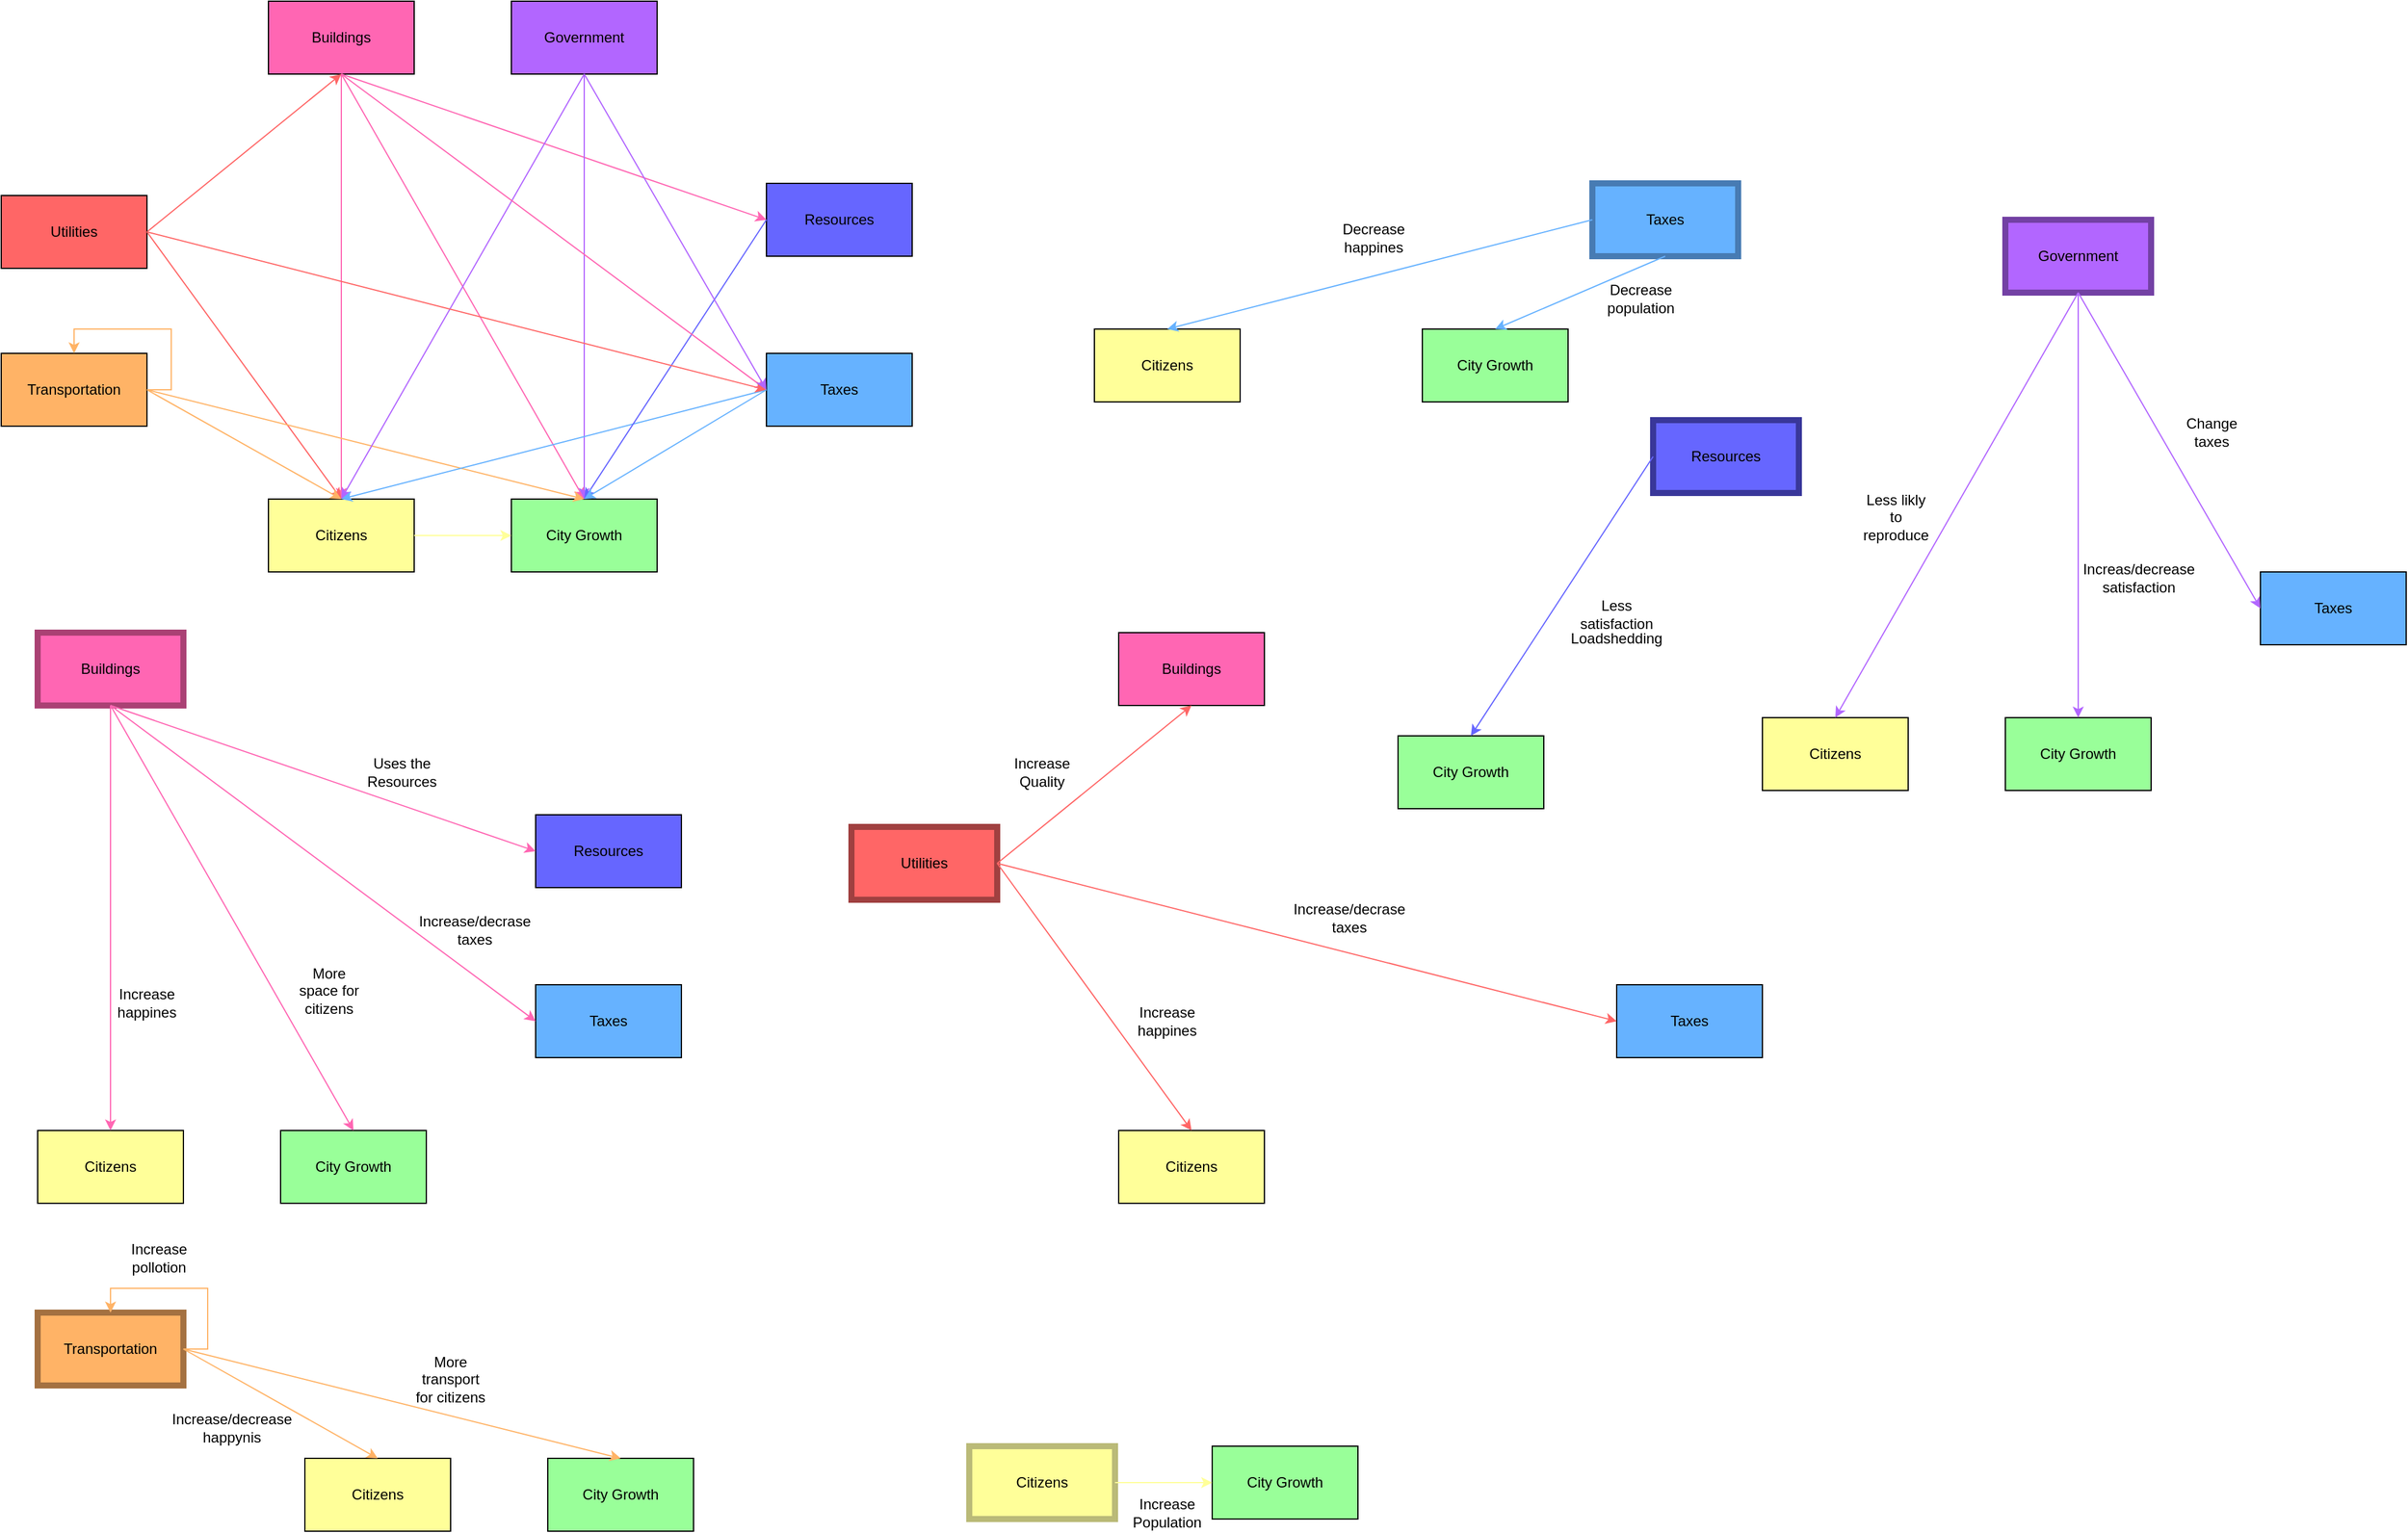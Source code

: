 <mxfile version="24.7.17">
  <diagram name="Page-1" id="636oZICBVM6LJ7hPDtU_">
    <mxGraphModel dx="1750" dy="1035" grid="1" gridSize="10" guides="1" tooltips="1" connect="1" arrows="1" fold="1" page="1" pageScale="1" pageWidth="827" pageHeight="1169" background="none" math="0" shadow="0">
      <root>
        <mxCell id="0" />
        <mxCell id="1" parent="0" />
        <mxCell id="dTvH-lz1cDs44laXhShT-1" value="Buildings" style="rounded=0;whiteSpace=wrap;html=1;fillColor=#FF66B3;fontColor=#000000;strokeColor=#000000;" vertex="1" parent="1">
          <mxGeometry x="250" y="80" width="120" height="60" as="geometry" />
        </mxCell>
        <mxCell id="dTvH-lz1cDs44laXhShT-2" value="Utilities" style="rounded=0;whiteSpace=wrap;html=1;fillColor=#FF6666;fontColor=#000000;strokeColor=#000000;" vertex="1" parent="1">
          <mxGeometry x="30" y="240" width="120" height="60" as="geometry" />
        </mxCell>
        <mxCell id="dTvH-lz1cDs44laXhShT-3" value="Transportation" style="rounded=0;whiteSpace=wrap;html=1;fillColor=#FFB366;fontColor=#000000;strokeColor=#000000;" vertex="1" parent="1">
          <mxGeometry x="30" y="370" width="120" height="60" as="geometry" />
        </mxCell>
        <mxCell id="dTvH-lz1cDs44laXhShT-4" value="Citizens" style="rounded=0;whiteSpace=wrap;html=1;fillColor=#FFFF99;fontColor=#000000;strokeColor=#000000;" vertex="1" parent="1">
          <mxGeometry x="250" y="490" width="120" height="60" as="geometry" />
        </mxCell>
        <mxCell id="dTvH-lz1cDs44laXhShT-5" value="Government" style="rounded=0;whiteSpace=wrap;html=1;fontColor=#000000;fillColor=#B266FF;strokeColor=#000000;" vertex="1" parent="1">
          <mxGeometry x="450" y="80" width="120" height="60" as="geometry" />
        </mxCell>
        <mxCell id="dTvH-lz1cDs44laXhShT-6" value="Resources" style="rounded=0;whiteSpace=wrap;html=1;fontColor=#000000;fillColor=#6666FF;strokeColor=#000000;" vertex="1" parent="1">
          <mxGeometry x="660" y="230" width="120" height="60" as="geometry" />
        </mxCell>
        <mxCell id="dTvH-lz1cDs44laXhShT-7" value="Taxes" style="rounded=0;whiteSpace=wrap;html=1;fontColor=#000000;fillColor=#66B2FF;strokeColor=#000000;" vertex="1" parent="1">
          <mxGeometry x="660" y="370" width="120" height="60" as="geometry" />
        </mxCell>
        <mxCell id="dTvH-lz1cDs44laXhShT-8" value="City Growth" style="rounded=0;whiteSpace=wrap;html=1;fontColor=#000000;fillColor=#99FF99;strokeColor=#000000;" vertex="1" parent="1">
          <mxGeometry x="450" y="490" width="120" height="60" as="geometry" />
        </mxCell>
        <mxCell id="dTvH-lz1cDs44laXhShT-9" value="" style="endArrow=classic;html=1;rounded=0;exitX=0.5;exitY=1;exitDx=0;exitDy=0;entryX=0.5;entryY=0;entryDx=0;entryDy=0;fillColor=#FF66B3;strokeColor=#FF66B3;" edge="1" parent="1" source="dTvH-lz1cDs44laXhShT-1" target="dTvH-lz1cDs44laXhShT-4">
          <mxGeometry width="50" height="50" relative="1" as="geometry">
            <mxPoint x="410" y="370" as="sourcePoint" />
            <mxPoint x="460" y="320" as="targetPoint" />
          </mxGeometry>
        </mxCell>
        <mxCell id="dTvH-lz1cDs44laXhShT-10" value="" style="endArrow=classic;html=1;rounded=0;exitX=0.5;exitY=1;exitDx=0;exitDy=0;entryX=0.5;entryY=0;entryDx=0;entryDy=0;fillColor=#FF66B3;strokeColor=#FF66B3;" edge="1" parent="1" source="dTvH-lz1cDs44laXhShT-1" target="dTvH-lz1cDs44laXhShT-8">
          <mxGeometry relative="1" as="geometry">
            <mxPoint x="380" y="350" as="sourcePoint" />
            <mxPoint x="480" y="350" as="targetPoint" />
          </mxGeometry>
        </mxCell>
        <mxCell id="dTvH-lz1cDs44laXhShT-12" value="" style="endArrow=classic;html=1;rounded=0;exitX=0.5;exitY=1;exitDx=0;exitDy=0;entryX=0;entryY=0.5;entryDx=0;entryDy=0;fillColor=#FF66B3;strokeColor=#FF66B3;" edge="1" parent="1" source="dTvH-lz1cDs44laXhShT-1" target="dTvH-lz1cDs44laXhShT-6">
          <mxGeometry width="50" height="50" relative="1" as="geometry">
            <mxPoint x="490" y="370" as="sourcePoint" />
            <mxPoint x="540" y="320" as="targetPoint" />
          </mxGeometry>
        </mxCell>
        <mxCell id="dTvH-lz1cDs44laXhShT-13" value="" style="endArrow=classic;html=1;rounded=0;exitX=1;exitY=0.5;exitDx=0;exitDy=0;entryX=0.5;entryY=1;entryDx=0;entryDy=0;strokeColor=#FF6666;" edge="1" parent="1" source="dTvH-lz1cDs44laXhShT-2" target="dTvH-lz1cDs44laXhShT-1">
          <mxGeometry width="50" height="50" relative="1" as="geometry">
            <mxPoint x="320" y="370" as="sourcePoint" />
            <mxPoint x="370" y="320" as="targetPoint" />
          </mxGeometry>
        </mxCell>
        <mxCell id="dTvH-lz1cDs44laXhShT-14" value="" style="endArrow=classic;html=1;rounded=0;exitX=1;exitY=0.5;exitDx=0;exitDy=0;entryX=0.5;entryY=0;entryDx=0;entryDy=0;strokeColor=#FF6666;" edge="1" parent="1" source="dTvH-lz1cDs44laXhShT-2" target="dTvH-lz1cDs44laXhShT-4">
          <mxGeometry width="50" height="50" relative="1" as="geometry">
            <mxPoint x="320" y="370" as="sourcePoint" />
            <mxPoint x="370" y="320" as="targetPoint" />
          </mxGeometry>
        </mxCell>
        <mxCell id="dTvH-lz1cDs44laXhShT-15" value="" style="endArrow=classic;html=1;rounded=0;exitX=1;exitY=0.5;exitDx=0;exitDy=0;entryX=0.5;entryY=0;entryDx=0;entryDy=0;fillColor=#FFB366;strokeColor=#FFB366;" edge="1" parent="1" source="dTvH-lz1cDs44laXhShT-3" target="dTvH-lz1cDs44laXhShT-8">
          <mxGeometry width="50" height="50" relative="1" as="geometry">
            <mxPoint x="320" y="370" as="sourcePoint" />
            <mxPoint x="370" y="320" as="targetPoint" />
          </mxGeometry>
        </mxCell>
        <mxCell id="dTvH-lz1cDs44laXhShT-16" value="" style="endArrow=classic;html=1;rounded=0;exitX=1;exitY=0.5;exitDx=0;exitDy=0;entryX=0.5;entryY=0;entryDx=0;entryDy=0;fillColor=#FFB366;strokeColor=#FFB366;" edge="1" parent="1" source="dTvH-lz1cDs44laXhShT-3" target="dTvH-lz1cDs44laXhShT-4">
          <mxGeometry width="50" height="50" relative="1" as="geometry">
            <mxPoint x="320" y="370" as="sourcePoint" />
            <mxPoint x="370" y="320" as="targetPoint" />
          </mxGeometry>
        </mxCell>
        <mxCell id="dTvH-lz1cDs44laXhShT-17" value="" style="endArrow=classic;html=1;rounded=0;entryX=0.5;entryY=0;entryDx=0;entryDy=0;exitX=1;exitY=0.5;exitDx=0;exitDy=0;fillColor=#FFB366;strokeColor=#FFB366;" edge="1" parent="1" source="dTvH-lz1cDs44laXhShT-3" target="dTvH-lz1cDs44laXhShT-3">
          <mxGeometry width="50" height="50" relative="1" as="geometry">
            <mxPoint x="150" y="410" as="sourcePoint" />
            <mxPoint x="80" y="370" as="targetPoint" />
            <Array as="points">
              <mxPoint x="170" y="400" />
              <mxPoint x="170" y="350" />
              <mxPoint x="90" y="350" />
            </Array>
          </mxGeometry>
        </mxCell>
        <mxCell id="dTvH-lz1cDs44laXhShT-18" value="" style="endArrow=classic;html=1;rounded=0;exitX=0.5;exitY=1;exitDx=0;exitDy=0;entryX=0.5;entryY=0;entryDx=0;entryDy=0;fillColor=#B266FF;strokeColor=#B266FF;" edge="1" parent="1" source="dTvH-lz1cDs44laXhShT-5" target="dTvH-lz1cDs44laXhShT-4">
          <mxGeometry width="50" height="50" relative="1" as="geometry">
            <mxPoint x="460" y="360" as="sourcePoint" />
            <mxPoint x="510" y="310" as="targetPoint" />
          </mxGeometry>
        </mxCell>
        <mxCell id="dTvH-lz1cDs44laXhShT-19" value="" style="endArrow=classic;html=1;rounded=0;exitX=0.5;exitY=1;exitDx=0;exitDy=0;entryX=0.5;entryY=0;entryDx=0;entryDy=0;fillColor=#B266FF;strokeColor=#B266FF;" edge="1" parent="1" source="dTvH-lz1cDs44laXhShT-5" target="dTvH-lz1cDs44laXhShT-8">
          <mxGeometry width="50" height="50" relative="1" as="geometry">
            <mxPoint x="460" y="360" as="sourcePoint" />
            <mxPoint x="510" y="310" as="targetPoint" />
          </mxGeometry>
        </mxCell>
        <mxCell id="dTvH-lz1cDs44laXhShT-20" value="" style="endArrow=classic;html=1;rounded=0;exitX=0;exitY=0.5;exitDx=0;exitDy=0;entryX=0.5;entryY=0;entryDx=0;entryDy=0;fillColor=#66B2FF;strokeColor=#66B2FF;" edge="1" parent="1" source="dTvH-lz1cDs44laXhShT-7" target="dTvH-lz1cDs44laXhShT-4">
          <mxGeometry width="50" height="50" relative="1" as="geometry">
            <mxPoint x="460" y="360" as="sourcePoint" />
            <mxPoint x="510" y="310" as="targetPoint" />
          </mxGeometry>
        </mxCell>
        <mxCell id="dTvH-lz1cDs44laXhShT-21" value="" style="endArrow=classic;html=1;rounded=0;exitX=0;exitY=0.5;exitDx=0;exitDy=0;entryX=0.5;entryY=0;entryDx=0;entryDy=0;fillColor=#6666FF;strokeColor=#6666FF;" edge="1" parent="1" source="dTvH-lz1cDs44laXhShT-6" target="dTvH-lz1cDs44laXhShT-8">
          <mxGeometry width="50" height="50" relative="1" as="geometry">
            <mxPoint x="410" y="360" as="sourcePoint" />
            <mxPoint x="460" y="310" as="targetPoint" />
          </mxGeometry>
        </mxCell>
        <mxCell id="dTvH-lz1cDs44laXhShT-22" value="" style="endArrow=classic;html=1;rounded=0;exitX=0.5;exitY=1;exitDx=0;exitDy=0;entryX=0;entryY=0.5;entryDx=0;entryDy=0;fillColor=#FF66B3;strokeColor=#FF66B3;" edge="1" parent="1" source="dTvH-lz1cDs44laXhShT-1" target="dTvH-lz1cDs44laXhShT-7">
          <mxGeometry width="50" height="50" relative="1" as="geometry">
            <mxPoint x="560" y="320" as="sourcePoint" />
            <mxPoint x="610" y="270" as="targetPoint" />
          </mxGeometry>
        </mxCell>
        <mxCell id="dTvH-lz1cDs44laXhShT-23" value="" style="endArrow=classic;html=1;rounded=0;exitX=1;exitY=0.5;exitDx=0;exitDy=0;entryX=0;entryY=0.5;entryDx=0;entryDy=0;strokeColor=#FF6666;" edge="1" parent="1" source="dTvH-lz1cDs44laXhShT-2" target="dTvH-lz1cDs44laXhShT-7">
          <mxGeometry width="50" height="50" relative="1" as="geometry">
            <mxPoint x="560" y="320" as="sourcePoint" />
            <mxPoint x="610" y="270" as="targetPoint" />
          </mxGeometry>
        </mxCell>
        <mxCell id="dTvH-lz1cDs44laXhShT-24" value="" style="endArrow=classic;html=1;rounded=0;exitX=1;exitY=0.5;exitDx=0;exitDy=0;entryX=0;entryY=0.5;entryDx=0;entryDy=0;fillColor=#FFFF99;strokeColor=#ffff99;" edge="1" parent="1" source="dTvH-lz1cDs44laXhShT-4" target="dTvH-lz1cDs44laXhShT-8">
          <mxGeometry width="50" height="50" relative="1" as="geometry">
            <mxPoint x="560" y="320" as="sourcePoint" />
            <mxPoint x="610" y="270" as="targetPoint" />
          </mxGeometry>
        </mxCell>
        <mxCell id="dTvH-lz1cDs44laXhShT-25" value="" style="endArrow=classic;html=1;rounded=0;exitX=0.5;exitY=1;exitDx=0;exitDy=0;entryX=0;entryY=0.5;entryDx=0;entryDy=0;fillColor=#B266FF;strokeColor=#B266FF;" edge="1" parent="1" source="dTvH-lz1cDs44laXhShT-5" target="dTvH-lz1cDs44laXhShT-7">
          <mxGeometry width="50" height="50" relative="1" as="geometry">
            <mxPoint x="560" y="320" as="sourcePoint" />
            <mxPoint x="610" y="270" as="targetPoint" />
          </mxGeometry>
        </mxCell>
        <mxCell id="dTvH-lz1cDs44laXhShT-26" value="Buildings" style="rounded=0;whiteSpace=wrap;html=1;fillColor=#FF66B3;fontColor=#000000;strokeColor=#aa4174;strokeWidth=5;" vertex="1" parent="1">
          <mxGeometry x="60" y="600" width="120" height="60" as="geometry" />
        </mxCell>
        <mxCell id="dTvH-lz1cDs44laXhShT-27" value="Citizens" style="rounded=0;whiteSpace=wrap;html=1;fillColor=#FFFF99;fontColor=#000000;strokeColor=#000000;" vertex="1" parent="1">
          <mxGeometry x="60" y="1010" width="120" height="60" as="geometry" />
        </mxCell>
        <mxCell id="dTvH-lz1cDs44laXhShT-28" value="Resources" style="rounded=0;whiteSpace=wrap;html=1;fontColor=#000000;fillColor=#6666FF;strokeColor=#000000;" vertex="1" parent="1">
          <mxGeometry x="470" y="750" width="120" height="60" as="geometry" />
        </mxCell>
        <mxCell id="dTvH-lz1cDs44laXhShT-29" value="Taxes" style="rounded=0;whiteSpace=wrap;html=1;fontColor=#000000;fillColor=#66B2FF;strokeColor=#000000;" vertex="1" parent="1">
          <mxGeometry x="470" y="890" width="120" height="60" as="geometry" />
        </mxCell>
        <mxCell id="dTvH-lz1cDs44laXhShT-30" value="City Growth" style="rounded=0;whiteSpace=wrap;html=1;fontColor=#000000;fillColor=#99FF99;strokeColor=#000000;" vertex="1" parent="1">
          <mxGeometry x="260" y="1010" width="120" height="60" as="geometry" />
        </mxCell>
        <mxCell id="dTvH-lz1cDs44laXhShT-31" value="" style="endArrow=classic;html=1;rounded=0;exitX=0.5;exitY=1;exitDx=0;exitDy=0;entryX=0.5;entryY=0;entryDx=0;entryDy=0;fillColor=#FF66B3;strokeColor=#FF66B3;" edge="1" parent="1" source="dTvH-lz1cDs44laXhShT-26" target="dTvH-lz1cDs44laXhShT-27">
          <mxGeometry width="50" height="50" relative="1" as="geometry">
            <mxPoint x="220" y="890" as="sourcePoint" />
            <mxPoint x="270" y="840" as="targetPoint" />
          </mxGeometry>
        </mxCell>
        <mxCell id="dTvH-lz1cDs44laXhShT-32" value="" style="endArrow=classic;html=1;rounded=0;exitX=0.5;exitY=1;exitDx=0;exitDy=0;entryX=0.5;entryY=0;entryDx=0;entryDy=0;fillColor=#FF66B3;strokeColor=#FF66B3;" edge="1" parent="1" source="dTvH-lz1cDs44laXhShT-26" target="dTvH-lz1cDs44laXhShT-30">
          <mxGeometry relative="1" as="geometry">
            <mxPoint x="190" y="870" as="sourcePoint" />
            <mxPoint x="290" y="870" as="targetPoint" />
          </mxGeometry>
        </mxCell>
        <mxCell id="dTvH-lz1cDs44laXhShT-33" value="" style="endArrow=classic;html=1;rounded=0;exitX=0.5;exitY=1;exitDx=0;exitDy=0;entryX=0;entryY=0.5;entryDx=0;entryDy=0;fillColor=#FF66B3;strokeColor=#FF66B3;" edge="1" parent="1" source="dTvH-lz1cDs44laXhShT-26" target="dTvH-lz1cDs44laXhShT-28">
          <mxGeometry width="50" height="50" relative="1" as="geometry">
            <mxPoint x="300" y="890" as="sourcePoint" />
            <mxPoint x="350" y="840" as="targetPoint" />
          </mxGeometry>
        </mxCell>
        <mxCell id="dTvH-lz1cDs44laXhShT-34" value="" style="endArrow=classic;html=1;rounded=0;exitX=0.5;exitY=1;exitDx=0;exitDy=0;entryX=0;entryY=0.5;entryDx=0;entryDy=0;fillColor=#FF66B3;strokeColor=#FF66B3;" edge="1" parent="1" source="dTvH-lz1cDs44laXhShT-26" target="dTvH-lz1cDs44laXhShT-29">
          <mxGeometry width="50" height="50" relative="1" as="geometry">
            <mxPoint x="370" y="840" as="sourcePoint" />
            <mxPoint x="420" y="790" as="targetPoint" />
          </mxGeometry>
        </mxCell>
        <mxCell id="dTvH-lz1cDs44laXhShT-35" value="Buildings" style="rounded=0;whiteSpace=wrap;html=1;fillColor=#FF66B3;fontColor=#000000;strokeColor=#000000;" vertex="1" parent="1">
          <mxGeometry x="950" y="600" width="120" height="60" as="geometry" />
        </mxCell>
        <mxCell id="dTvH-lz1cDs44laXhShT-36" value="Utilities" style="rounded=0;whiteSpace=wrap;html=1;fillColor=#FF6666;fontColor=#000000;strokeColor=#a04040;strokeWidth=5;" vertex="1" parent="1">
          <mxGeometry x="730" y="760" width="120" height="60" as="geometry" />
        </mxCell>
        <mxCell id="dTvH-lz1cDs44laXhShT-37" value="Citizens" style="rounded=0;whiteSpace=wrap;html=1;fillColor=#FFFF99;fontColor=#000000;strokeColor=#000000;" vertex="1" parent="1">
          <mxGeometry x="950" y="1010" width="120" height="60" as="geometry" />
        </mxCell>
        <mxCell id="dTvH-lz1cDs44laXhShT-38" value="Taxes" style="rounded=0;whiteSpace=wrap;html=1;fontColor=#000000;fillColor=#66B2FF;strokeColor=#000000;" vertex="1" parent="1">
          <mxGeometry x="1360" y="890" width="120" height="60" as="geometry" />
        </mxCell>
        <mxCell id="dTvH-lz1cDs44laXhShT-39" value="" style="endArrow=classic;html=1;rounded=0;exitX=1;exitY=0.5;exitDx=0;exitDy=0;entryX=0.5;entryY=1;entryDx=0;entryDy=0;strokeColor=#FF6666;" edge="1" parent="1" source="dTvH-lz1cDs44laXhShT-36" target="dTvH-lz1cDs44laXhShT-35">
          <mxGeometry width="50" height="50" relative="1" as="geometry">
            <mxPoint x="1020" y="890" as="sourcePoint" />
            <mxPoint x="1070" y="840" as="targetPoint" />
          </mxGeometry>
        </mxCell>
        <mxCell id="dTvH-lz1cDs44laXhShT-40" value="" style="endArrow=classic;html=1;rounded=0;exitX=1;exitY=0.5;exitDx=0;exitDy=0;entryX=0.5;entryY=0;entryDx=0;entryDy=0;strokeColor=#FF6666;" edge="1" parent="1" source="dTvH-lz1cDs44laXhShT-36" target="dTvH-lz1cDs44laXhShT-37">
          <mxGeometry width="50" height="50" relative="1" as="geometry">
            <mxPoint x="1020" y="890" as="sourcePoint" />
            <mxPoint x="1070" y="840" as="targetPoint" />
          </mxGeometry>
        </mxCell>
        <mxCell id="dTvH-lz1cDs44laXhShT-41" value="" style="endArrow=classic;html=1;rounded=0;exitX=1;exitY=0.5;exitDx=0;exitDy=0;entryX=0;entryY=0.5;entryDx=0;entryDy=0;strokeColor=#FF6666;" edge="1" parent="1" source="dTvH-lz1cDs44laXhShT-36" target="dTvH-lz1cDs44laXhShT-38">
          <mxGeometry width="50" height="50" relative="1" as="geometry">
            <mxPoint x="1260" y="840" as="sourcePoint" />
            <mxPoint x="1310" y="790" as="targetPoint" />
          </mxGeometry>
        </mxCell>
        <mxCell id="dTvH-lz1cDs44laXhShT-42" value="Transportation" style="rounded=0;whiteSpace=wrap;html=1;fillColor=#FFB366;fontColor=#000000;strokeColor=#a47141;strokeWidth=5;" vertex="1" parent="1">
          <mxGeometry x="60" y="1160" width="120" height="60" as="geometry" />
        </mxCell>
        <mxCell id="dTvH-lz1cDs44laXhShT-43" value="Citizens" style="rounded=0;whiteSpace=wrap;html=1;fillColor=#FFFF99;fontColor=#000000;strokeColor=#000000;" vertex="1" parent="1">
          <mxGeometry x="280" y="1280" width="120" height="60" as="geometry" />
        </mxCell>
        <mxCell id="dTvH-lz1cDs44laXhShT-44" value="City Growth" style="rounded=0;whiteSpace=wrap;html=1;fontColor=#000000;fillColor=#99FF99;strokeColor=#000000;" vertex="1" parent="1">
          <mxGeometry x="480" y="1280" width="120" height="60" as="geometry" />
        </mxCell>
        <mxCell id="dTvH-lz1cDs44laXhShT-45" value="" style="endArrow=classic;html=1;rounded=0;exitX=1;exitY=0.5;exitDx=0;exitDy=0;entryX=0.5;entryY=0;entryDx=0;entryDy=0;fillColor=#FFB366;strokeColor=#FFB366;" edge="1" parent="1" source="dTvH-lz1cDs44laXhShT-42" target="dTvH-lz1cDs44laXhShT-44">
          <mxGeometry width="50" height="50" relative="1" as="geometry">
            <mxPoint x="350" y="1160" as="sourcePoint" />
            <mxPoint x="400" y="1110" as="targetPoint" />
          </mxGeometry>
        </mxCell>
        <mxCell id="dTvH-lz1cDs44laXhShT-46" value="" style="endArrow=classic;html=1;rounded=0;exitX=1;exitY=0.5;exitDx=0;exitDy=0;entryX=0.5;entryY=0;entryDx=0;entryDy=0;fillColor=#FFB366;strokeColor=#FFB366;" edge="1" parent="1" source="dTvH-lz1cDs44laXhShT-42" target="dTvH-lz1cDs44laXhShT-43">
          <mxGeometry width="50" height="50" relative="1" as="geometry">
            <mxPoint x="350" y="1160" as="sourcePoint" />
            <mxPoint x="400" y="1110" as="targetPoint" />
          </mxGeometry>
        </mxCell>
        <mxCell id="dTvH-lz1cDs44laXhShT-47" value="" style="endArrow=classic;html=1;rounded=0;entryX=0.5;entryY=0;entryDx=0;entryDy=0;exitX=1;exitY=0.5;exitDx=0;exitDy=0;fillColor=#FFB366;strokeColor=#FFB366;" edge="1" parent="1" source="dTvH-lz1cDs44laXhShT-42" target="dTvH-lz1cDs44laXhShT-42">
          <mxGeometry width="50" height="50" relative="1" as="geometry">
            <mxPoint x="180" y="1200" as="sourcePoint" />
            <mxPoint x="110" y="1160" as="targetPoint" />
            <Array as="points">
              <mxPoint x="200" y="1190" />
              <mxPoint x="200" y="1140" />
              <mxPoint x="120" y="1140" />
            </Array>
          </mxGeometry>
        </mxCell>
        <mxCell id="dTvH-lz1cDs44laXhShT-48" value="Citizens" style="rounded=0;whiteSpace=wrap;html=1;fillColor=#FFFF99;fontColor=#000000;strokeColor=#baba78;strokeWidth=5;" vertex="1" parent="1">
          <mxGeometry x="827" y="1270" width="120" height="60" as="geometry" />
        </mxCell>
        <mxCell id="dTvH-lz1cDs44laXhShT-49" value="City Growth" style="rounded=0;whiteSpace=wrap;html=1;fontColor=#000000;fillColor=#99FF99;strokeColor=#000000;" vertex="1" parent="1">
          <mxGeometry x="1027" y="1270" width="120" height="60" as="geometry" />
        </mxCell>
        <mxCell id="dTvH-lz1cDs44laXhShT-50" value="" style="endArrow=classic;html=1;rounded=0;exitX=1;exitY=0.5;exitDx=0;exitDy=0;entryX=0;entryY=0.5;entryDx=0;entryDy=0;fillColor=#FFFF99;strokeColor=#ffff99;" edge="1" parent="1" source="dTvH-lz1cDs44laXhShT-48" target="dTvH-lz1cDs44laXhShT-49">
          <mxGeometry width="50" height="50" relative="1" as="geometry">
            <mxPoint x="1137" y="1100" as="sourcePoint" />
            <mxPoint x="1187" y="1050" as="targetPoint" />
          </mxGeometry>
        </mxCell>
        <mxCell id="dTvH-lz1cDs44laXhShT-51" value="Citizens" style="rounded=0;whiteSpace=wrap;html=1;fillColor=#FFFF99;fontColor=#000000;strokeColor=#000000;" vertex="1" parent="1">
          <mxGeometry x="930" y="350" width="120" height="60" as="geometry" />
        </mxCell>
        <mxCell id="dTvH-lz1cDs44laXhShT-52" value="Taxes" style="rounded=0;whiteSpace=wrap;html=1;fontColor=#000000;fillColor=#66B2FF;strokeColor=#477bb3;strokeWidth=5;" vertex="1" parent="1">
          <mxGeometry x="1340" y="230" width="120" height="60" as="geometry" />
        </mxCell>
        <mxCell id="dTvH-lz1cDs44laXhShT-53" value="" style="endArrow=classic;html=1;rounded=0;exitX=0;exitY=0.5;exitDx=0;exitDy=0;entryX=0.5;entryY=0;entryDx=0;entryDy=0;fillColor=#66B2FF;strokeColor=#66B2FF;" edge="1" parent="1" source="dTvH-lz1cDs44laXhShT-52" target="dTvH-lz1cDs44laXhShT-51">
          <mxGeometry width="50" height="50" relative="1" as="geometry">
            <mxPoint x="1140" y="220" as="sourcePoint" />
            <mxPoint x="1190" y="170" as="targetPoint" />
          </mxGeometry>
        </mxCell>
        <mxCell id="dTvH-lz1cDs44laXhShT-54" value="Resources" style="rounded=0;whiteSpace=wrap;html=1;fontColor=#000000;fillColor=#6666FF;strokeColor=#39379a;strokeWidth=5;" vertex="1" parent="1">
          <mxGeometry x="1390" y="425" width="120" height="60" as="geometry" />
        </mxCell>
        <mxCell id="dTvH-lz1cDs44laXhShT-55" value="City Growth" style="rounded=0;whiteSpace=wrap;html=1;fontColor=#000000;fillColor=#99FF99;strokeColor=#000000;" vertex="1" parent="1">
          <mxGeometry x="1180" y="685" width="120" height="60" as="geometry" />
        </mxCell>
        <mxCell id="dTvH-lz1cDs44laXhShT-56" value="" style="endArrow=classic;html=1;rounded=0;exitX=0;exitY=0.5;exitDx=0;exitDy=0;entryX=0.5;entryY=0;entryDx=0;entryDy=0;fillColor=#6666FF;strokeColor=#6666FF;" edge="1" parent="1" source="dTvH-lz1cDs44laXhShT-54" target="dTvH-lz1cDs44laXhShT-55">
          <mxGeometry width="50" height="50" relative="1" as="geometry">
            <mxPoint x="1140" y="555" as="sourcePoint" />
            <mxPoint x="1190" y="505" as="targetPoint" />
          </mxGeometry>
        </mxCell>
        <mxCell id="dTvH-lz1cDs44laXhShT-57" value="Citizens" style="rounded=0;whiteSpace=wrap;html=1;fillColor=#FFFF99;fontColor=#000000;strokeColor=#000000;" vertex="1" parent="1">
          <mxGeometry x="1480" y="670" width="120" height="60" as="geometry" />
        </mxCell>
        <mxCell id="dTvH-lz1cDs44laXhShT-58" value="Government" style="rounded=0;whiteSpace=wrap;html=1;fontColor=#000000;fillColor=#B266FF;strokeColor=#7341a4;strokeWidth=5;" vertex="1" parent="1">
          <mxGeometry x="1680" y="260" width="120" height="60" as="geometry" />
        </mxCell>
        <mxCell id="dTvH-lz1cDs44laXhShT-59" value="Taxes" style="rounded=0;whiteSpace=wrap;html=1;fontColor=#000000;fillColor=#66B2FF;strokeColor=#000000;" vertex="1" parent="1">
          <mxGeometry x="1890" y="550" width="120" height="60" as="geometry" />
        </mxCell>
        <mxCell id="dTvH-lz1cDs44laXhShT-60" value="City Growth" style="rounded=0;whiteSpace=wrap;html=1;fontColor=#000000;fillColor=#99FF99;strokeColor=#000000;" vertex="1" parent="1">
          <mxGeometry x="1680" y="670" width="120" height="60" as="geometry" />
        </mxCell>
        <mxCell id="dTvH-lz1cDs44laXhShT-61" value="" style="endArrow=classic;html=1;rounded=0;exitX=0.5;exitY=1;exitDx=0;exitDy=0;entryX=0.5;entryY=0;entryDx=0;entryDy=0;fillColor=#B266FF;strokeColor=#B266FF;" edge="1" parent="1" source="dTvH-lz1cDs44laXhShT-58" target="dTvH-lz1cDs44laXhShT-57">
          <mxGeometry width="50" height="50" relative="1" as="geometry">
            <mxPoint x="1690" y="540" as="sourcePoint" />
            <mxPoint x="1740" y="490" as="targetPoint" />
          </mxGeometry>
        </mxCell>
        <mxCell id="dTvH-lz1cDs44laXhShT-62" value="" style="endArrow=classic;html=1;rounded=0;exitX=0.5;exitY=1;exitDx=0;exitDy=0;entryX=0.5;entryY=0;entryDx=0;entryDy=0;fillColor=#B266FF;strokeColor=#B266FF;" edge="1" parent="1" source="dTvH-lz1cDs44laXhShT-58" target="dTvH-lz1cDs44laXhShT-60">
          <mxGeometry width="50" height="50" relative="1" as="geometry">
            <mxPoint x="1690" y="540" as="sourcePoint" />
            <mxPoint x="1740" y="490" as="targetPoint" />
          </mxGeometry>
        </mxCell>
        <mxCell id="dTvH-lz1cDs44laXhShT-63" value="" style="endArrow=classic;html=1;rounded=0;exitX=0.5;exitY=1;exitDx=0;exitDy=0;entryX=0;entryY=0.5;entryDx=0;entryDy=0;fillColor=#B266FF;strokeColor=#B266FF;" edge="1" parent="1" source="dTvH-lz1cDs44laXhShT-58" target="dTvH-lz1cDs44laXhShT-59">
          <mxGeometry width="50" height="50" relative="1" as="geometry">
            <mxPoint x="1790" y="500" as="sourcePoint" />
            <mxPoint x="1840" y="450" as="targetPoint" />
          </mxGeometry>
        </mxCell>
        <mxCell id="dTvH-lz1cDs44laXhShT-64" value="Uses the Resources" style="text;html=1;align=center;verticalAlign=middle;whiteSpace=wrap;rounded=0;" vertex="1" parent="1">
          <mxGeometry x="330" y="700" width="60" height="30" as="geometry" />
        </mxCell>
        <mxCell id="dTvH-lz1cDs44laXhShT-66" value="Increase/decrase taxes" style="text;html=1;align=center;verticalAlign=middle;whiteSpace=wrap;rounded=0;" vertex="1" parent="1">
          <mxGeometry x="390" y="830" width="60" height="30" as="geometry" />
        </mxCell>
        <mxCell id="dTvH-lz1cDs44laXhShT-67" value="More space for citizens" style="text;html=1;align=center;verticalAlign=middle;whiteSpace=wrap;rounded=0;" vertex="1" parent="1">
          <mxGeometry x="270" y="880" width="60" height="30" as="geometry" />
        </mxCell>
        <mxCell id="dTvH-lz1cDs44laXhShT-68" value="Increase happines" style="text;html=1;align=center;verticalAlign=middle;whiteSpace=wrap;rounded=0;" vertex="1" parent="1">
          <mxGeometry x="120" y="890" width="60" height="30" as="geometry" />
        </mxCell>
        <mxCell id="dTvH-lz1cDs44laXhShT-69" value="" style="endArrow=classic;html=1;rounded=0;exitX=0;exitY=0.5;exitDx=0;exitDy=0;entryX=0.5;entryY=0;entryDx=0;entryDy=0;fillColor=#66B2FF;strokeColor=#66b2ff;" edge="1" parent="1" source="dTvH-lz1cDs44laXhShT-7" target="dTvH-lz1cDs44laXhShT-8">
          <mxGeometry width="50" height="50" relative="1" as="geometry">
            <mxPoint x="440" y="350" as="sourcePoint" />
            <mxPoint x="490" y="300" as="targetPoint" />
          </mxGeometry>
        </mxCell>
        <mxCell id="dTvH-lz1cDs44laXhShT-70" value="Increase/decrase taxes" style="text;html=1;align=center;verticalAlign=middle;whiteSpace=wrap;rounded=0;" vertex="1" parent="1">
          <mxGeometry x="1110" y="820" width="60" height="30" as="geometry" />
        </mxCell>
        <mxCell id="dTvH-lz1cDs44laXhShT-71" value="Increase happines" style="text;html=1;align=center;verticalAlign=middle;whiteSpace=wrap;rounded=0;" vertex="1" parent="1">
          <mxGeometry x="960" y="905" width="60" height="30" as="geometry" />
        </mxCell>
        <mxCell id="dTvH-lz1cDs44laXhShT-72" value="Increase Quality" style="text;html=1;align=center;verticalAlign=middle;whiteSpace=wrap;rounded=0;" vertex="1" parent="1">
          <mxGeometry x="857" y="700" width="60" height="30" as="geometry" />
        </mxCell>
        <mxCell id="dTvH-lz1cDs44laXhShT-74" value="Increase pollotion" style="text;html=1;align=center;verticalAlign=middle;whiteSpace=wrap;rounded=0;" vertex="1" parent="1">
          <mxGeometry x="130" y="1100" width="60" height="30" as="geometry" />
        </mxCell>
        <mxCell id="dTvH-lz1cDs44laXhShT-75" value="Increase/decrease happynis" style="text;html=1;align=center;verticalAlign=middle;whiteSpace=wrap;rounded=0;" vertex="1" parent="1">
          <mxGeometry x="190" y="1240" width="60" height="30" as="geometry" />
        </mxCell>
        <mxCell id="dTvH-lz1cDs44laXhShT-76" value="More transport for citizens" style="text;html=1;align=center;verticalAlign=middle;whiteSpace=wrap;rounded=0;" vertex="1" parent="1">
          <mxGeometry x="370" y="1200" width="60" height="30" as="geometry" />
        </mxCell>
        <mxCell id="dTvH-lz1cDs44laXhShT-77" value="Increase Population" style="text;html=1;align=center;verticalAlign=middle;whiteSpace=wrap;rounded=0;" vertex="1" parent="1">
          <mxGeometry x="960" y="1310" width="60" height="30" as="geometry" />
        </mxCell>
        <mxCell id="dTvH-lz1cDs44laXhShT-78" value="Decrease happines" style="text;html=1;align=center;verticalAlign=middle;whiteSpace=wrap;rounded=0;" vertex="1" parent="1">
          <mxGeometry x="1130" y="260" width="60" height="30" as="geometry" />
        </mxCell>
        <mxCell id="dTvH-lz1cDs44laXhShT-79" value="Less satisfaction" style="text;html=1;align=center;verticalAlign=middle;whiteSpace=wrap;rounded=0;" vertex="1" parent="1">
          <mxGeometry x="1330" y="570" width="60" height="30" as="geometry" />
        </mxCell>
        <mxCell id="dTvH-lz1cDs44laXhShT-82" value="Loadshedding" style="text;html=1;align=center;verticalAlign=middle;whiteSpace=wrap;rounded=0;" vertex="1" parent="1">
          <mxGeometry x="1330" y="590" width="60" height="30" as="geometry" />
        </mxCell>
        <mxCell id="dTvH-lz1cDs44laXhShT-83" value="Change taxes" style="text;html=1;align=center;verticalAlign=middle;whiteSpace=wrap;rounded=0;" vertex="1" parent="1">
          <mxGeometry x="1820" y="420" width="60" height="30" as="geometry" />
        </mxCell>
        <mxCell id="dTvH-lz1cDs44laXhShT-84" value="Increas/decrease satisfaction" style="text;html=1;align=center;verticalAlign=middle;whiteSpace=wrap;rounded=0;" vertex="1" parent="1">
          <mxGeometry x="1760" y="540" width="60" height="30" as="geometry" />
        </mxCell>
        <mxCell id="dTvH-lz1cDs44laXhShT-86" value="Less likly to reproduce" style="text;html=1;align=center;verticalAlign=middle;whiteSpace=wrap;rounded=0;" vertex="1" parent="1">
          <mxGeometry x="1560" y="490" width="60" height="30" as="geometry" />
        </mxCell>
        <mxCell id="dTvH-lz1cDs44laXhShT-87" value="City Growth" style="rounded=0;whiteSpace=wrap;html=1;fontColor=#000000;fillColor=#99FF99;strokeColor=#000000;" vertex="1" parent="1">
          <mxGeometry x="1200" y="350" width="120" height="60" as="geometry" />
        </mxCell>
        <mxCell id="dTvH-lz1cDs44laXhShT-88" value="" style="endArrow=classic;html=1;rounded=0;exitX=0.5;exitY=1;exitDx=0;exitDy=0;entryX=0.5;entryY=0;entryDx=0;entryDy=0;fillColor=#66B2FF;strokeColor=#66b2ff;" edge="1" parent="1" target="dTvH-lz1cDs44laXhShT-87" source="dTvH-lz1cDs44laXhShT-52">
          <mxGeometry width="50" height="50" relative="1" as="geometry">
            <mxPoint x="1400" y="260" as="sourcePoint" />
            <mxPoint x="1240" y="160" as="targetPoint" />
          </mxGeometry>
        </mxCell>
        <mxCell id="dTvH-lz1cDs44laXhShT-89" value="Decrease population" style="text;html=1;align=center;verticalAlign=middle;whiteSpace=wrap;rounded=0;" vertex="1" parent="1">
          <mxGeometry x="1350" y="310" width="60" height="30" as="geometry" />
        </mxCell>
      </root>
    </mxGraphModel>
  </diagram>
</mxfile>

